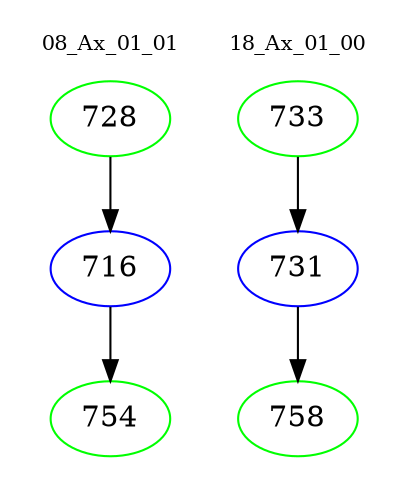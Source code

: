 digraph{
subgraph cluster_0 {
color = white
label = "08_Ax_01_01";
fontsize=10;
T0_728 [label="728", color="green"]
T0_728 -> T0_716 [color="black"]
T0_716 [label="716", color="blue"]
T0_716 -> T0_754 [color="black"]
T0_754 [label="754", color="green"]
}
subgraph cluster_1 {
color = white
label = "18_Ax_01_00";
fontsize=10;
T1_733 [label="733", color="green"]
T1_733 -> T1_731 [color="black"]
T1_731 [label="731", color="blue"]
T1_731 -> T1_758 [color="black"]
T1_758 [label="758", color="green"]
}
}
